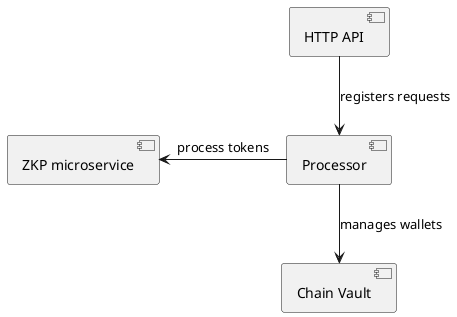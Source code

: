 @startuml

[HTTP API] as api
[Processor] as server
api --> server : registers requests
[Chain Vault] as vault
server --> vault : manages wallets
[ZKP microservice] as zkp
server -left-> zkp : process tokens
@enduml
